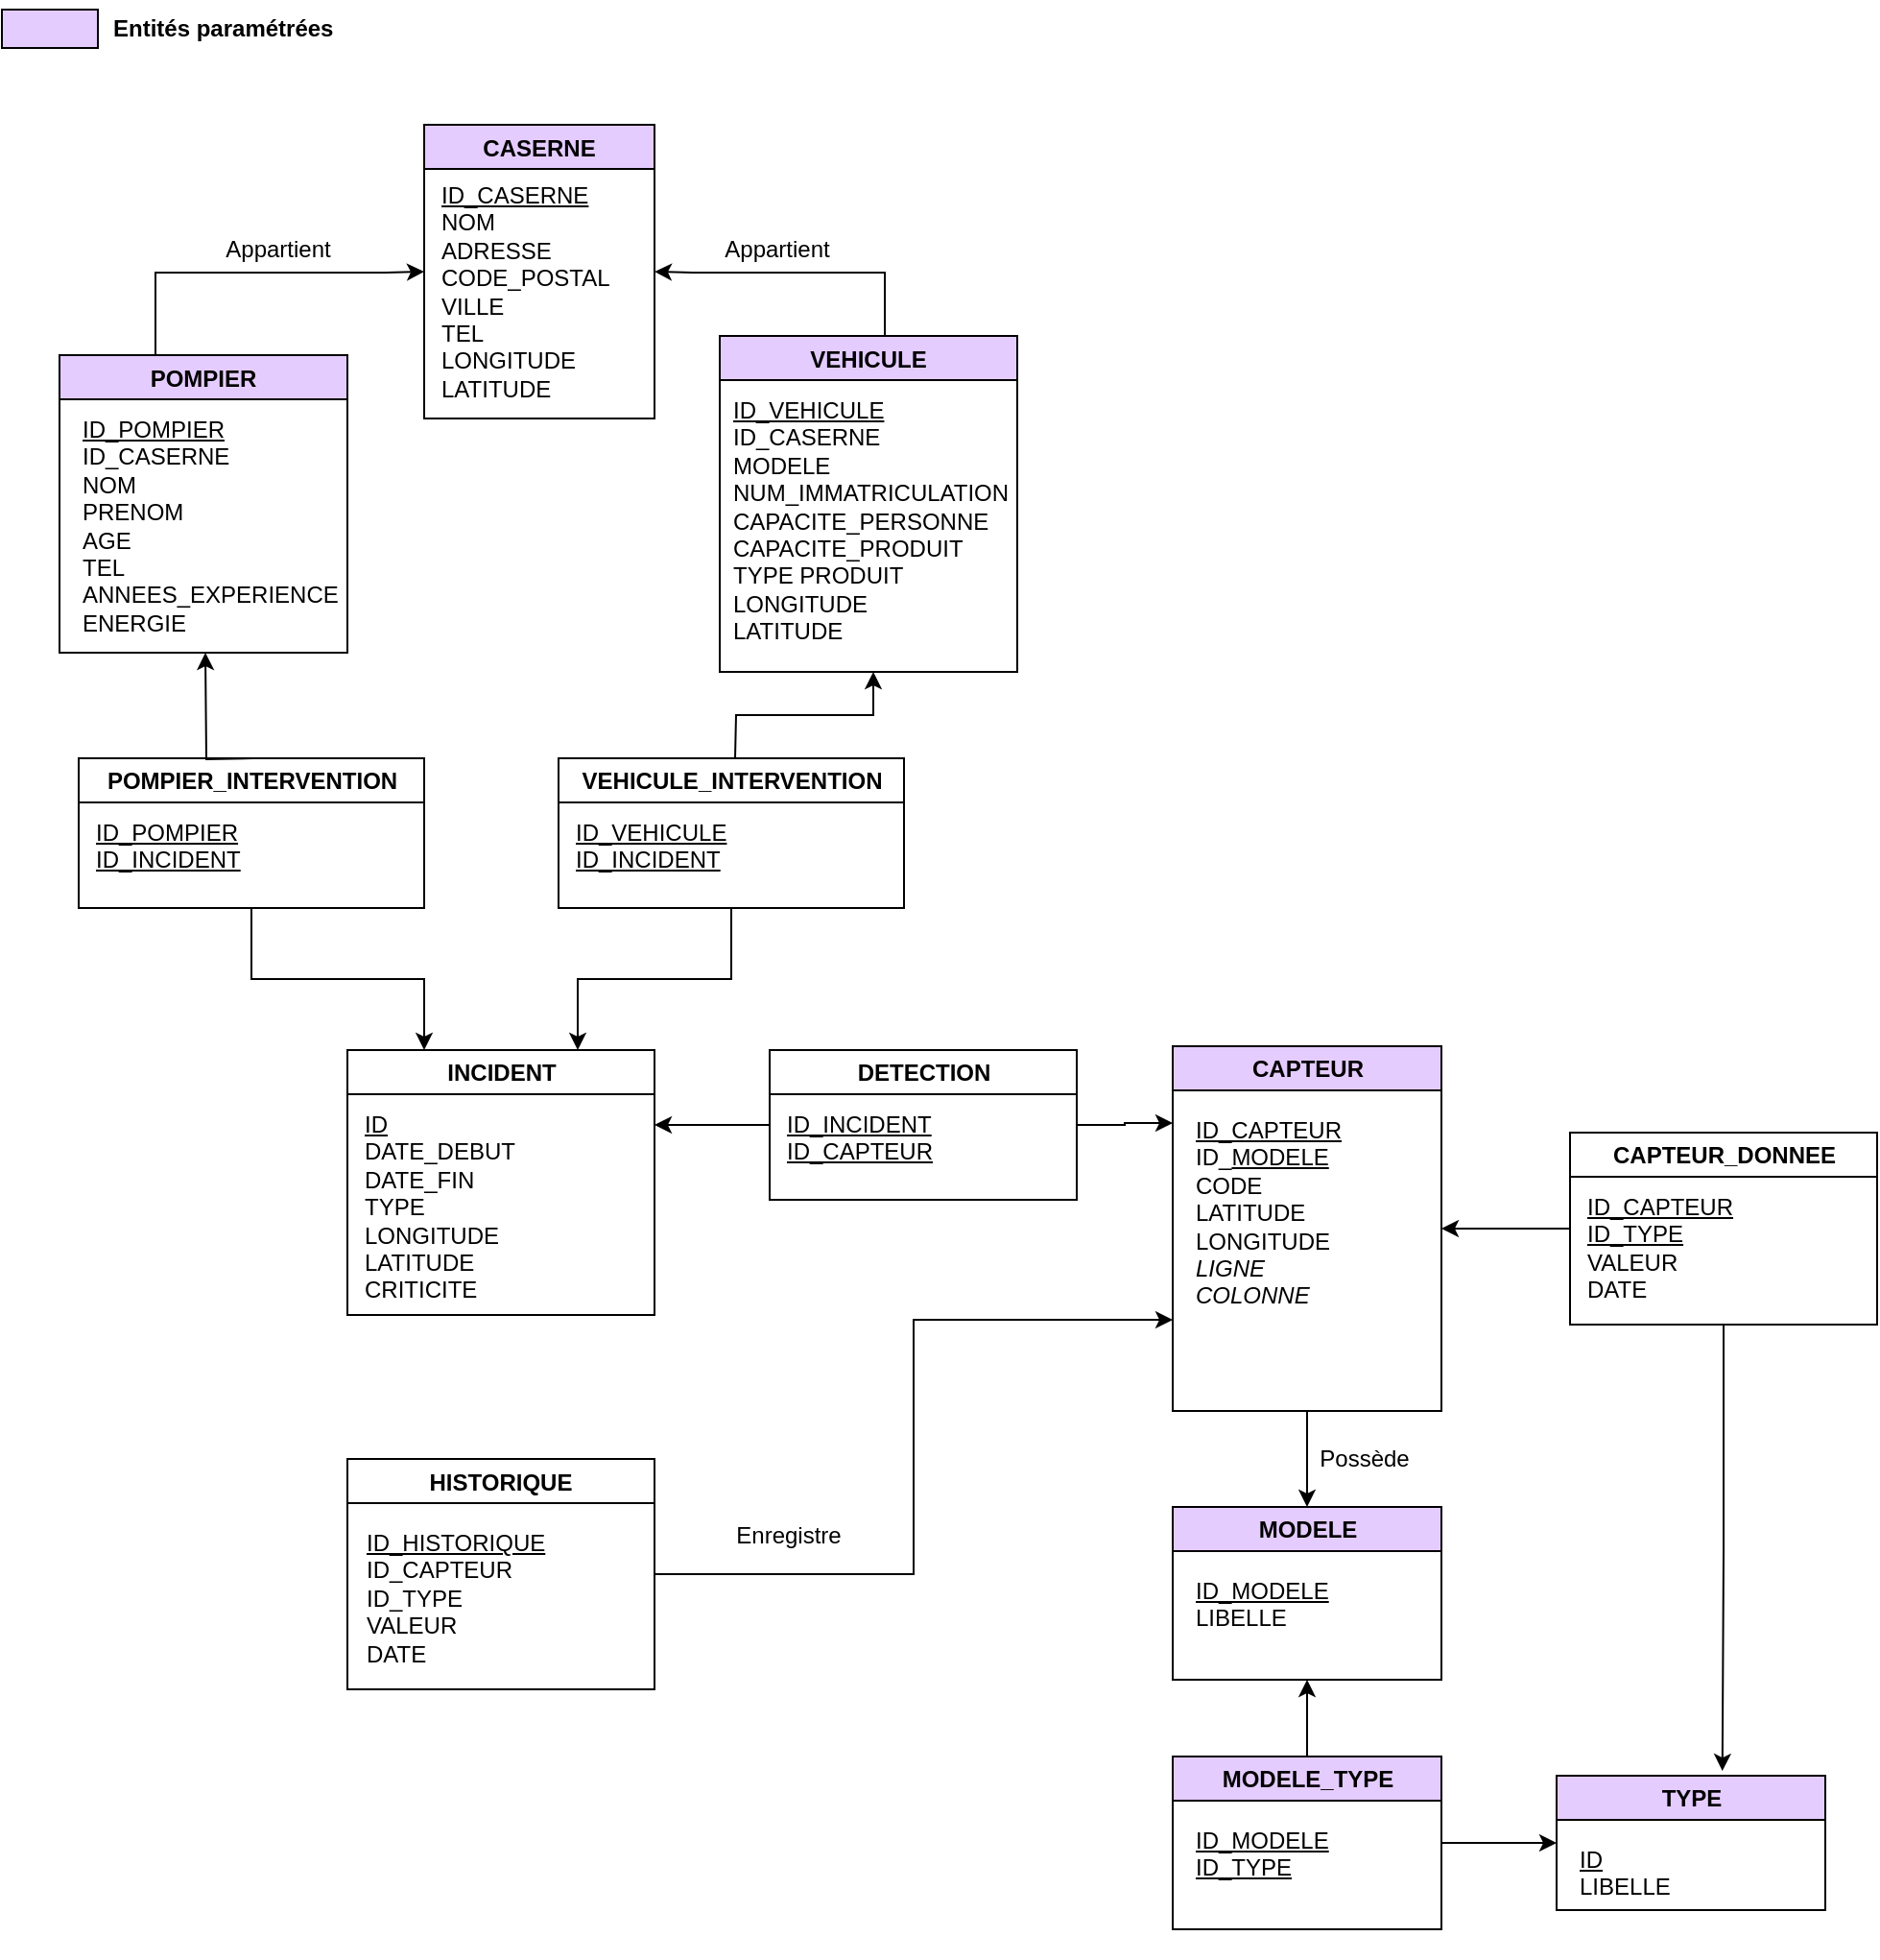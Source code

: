 <mxfile version="15.9.4" type="device"><diagram id="u2Nxqs_oV3LtUsY1vZVY" name="Page-1"><mxGraphModel dx="1296" dy="706" grid="1" gridSize="10" guides="1" tooltips="1" connect="1" arrows="1" fold="1" page="1" pageScale="1" pageWidth="827" pageHeight="1169" math="0" shadow="0"><root><mxCell id="0"/><mxCell id="1" parent="0"/><mxCell id="zqrPinWkNiEjcgO9aKut-1" value="CASERNE" style="swimlane;fillColor=#E5CCFF;" parent="1" vertex="1"><mxGeometry x="230" y="70" width="120" height="153" as="geometry"/></mxCell><mxCell id="zqrPinWkNiEjcgO9aKut-10" value="&lt;u&gt;ID_CASERNE&lt;/u&gt;&lt;div align=&quot;left&quot;&gt;NOM&lt;/div&gt;&lt;div align=&quot;left&quot;&gt;ADRESSE&lt;/div&gt;&lt;div align=&quot;left&quot;&gt;CODE_POSTAL&lt;br&gt;&lt;/div&gt;&lt;div align=&quot;left&quot;&gt;VILLE&lt;br&gt;&lt;/div&gt;&lt;div align=&quot;left&quot;&gt;TEL&lt;/div&gt;&lt;div align=&quot;left&quot;&gt;LONGITUDE&lt;/div&gt;&lt;div align=&quot;left&quot;&gt;LATITUDE&lt;br&gt;&lt;/div&gt;&lt;div align=&quot;left&quot;&gt;&lt;u&gt;&lt;br&gt;&lt;/u&gt;&lt;/div&gt;" style="text;html=1;align=left;verticalAlign=top;resizable=0;points=[];autosize=1;strokeColor=none;fillColor=none;" parent="zqrPinWkNiEjcgO9aKut-1" vertex="1"><mxGeometry x="7" y="23" width="100" height="130" as="geometry"/></mxCell><mxCell id="YEYuw8IOLWuIK2q0FcFB-3" style="edgeStyle=orthogonalEdgeStyle;rounded=0;orthogonalLoop=1;jettySize=auto;html=1;entryX=1;entryY=0.5;entryDx=0;entryDy=0;" parent="1" source="zqrPinWkNiEjcgO9aKut-2" target="zqrPinWkNiEjcgO9aKut-1" edge="1"><mxGeometry relative="1" as="geometry"><Array as="points"><mxPoint x="470" y="147"/><mxPoint x="370" y="147"/></Array></mxGeometry></mxCell><mxCell id="zqrPinWkNiEjcgO9aKut-2" value="VEHICULE" style="swimlane;startSize=23;fillColor=#E5CCFF;" parent="1" vertex="1"><mxGeometry x="384" y="180" width="155" height="175" as="geometry"/></mxCell><mxCell id="zqrPinWkNiEjcgO9aKut-12" value="&lt;div align=&quot;left&quot;&gt;&lt;u&gt;ID_VEHICULE&lt;/u&gt;&lt;/div&gt;&lt;div align=&quot;left&quot;&gt;ID_CASERNE&lt;u&gt;&lt;br&gt;&lt;/u&gt;&lt;/div&gt;&lt;div align=&quot;left&quot;&gt;MODELE&lt;/div&gt;&lt;div align=&quot;left&quot;&gt;NUM_IMMATRICULATION&lt;/div&gt;&lt;div align=&quot;left&quot;&gt;CAPACITE_PERSONNE&lt;/div&gt;&lt;div align=&quot;left&quot;&gt;CAPACITE_PRODUIT&lt;br&gt;&lt;/div&gt;&lt;div align=&quot;left&quot;&gt;TYPE PRODUIT&lt;/div&gt;&lt;div align=&quot;left&quot;&gt;LONGITUDE&lt;/div&gt;&lt;div align=&quot;left&quot;&gt;LATITUDE&lt;br&gt;&lt;/div&gt;&lt;div align=&quot;left&quot;&gt;&lt;br&gt;&lt;/div&gt;" style="text;html=1;align=left;verticalAlign=top;resizable=0;points=[];autosize=1;strokeColor=none;fillColor=none;" parent="zqrPinWkNiEjcgO9aKut-2" vertex="1"><mxGeometry x="5" y="25" width="150" height="150" as="geometry"/></mxCell><mxCell id="YEYuw8IOLWuIK2q0FcFB-1" style="edgeStyle=orthogonalEdgeStyle;rounded=0;orthogonalLoop=1;jettySize=auto;html=1;entryX=0;entryY=0.5;entryDx=0;entryDy=0;" parent="1" source="zqrPinWkNiEjcgO9aKut-6" target="zqrPinWkNiEjcgO9aKut-1" edge="1"><mxGeometry relative="1" as="geometry"><Array as="points"><mxPoint x="90" y="147"/><mxPoint x="210" y="147"/></Array></mxGeometry></mxCell><mxCell id="zqrPinWkNiEjcgO9aKut-6" value="POMPIER" style="swimlane;fillColor=#E5CCFF;" parent="1" vertex="1"><mxGeometry x="40" y="190" width="150" height="155" as="geometry"/></mxCell><mxCell id="zqrPinWkNiEjcgO9aKut-11" value="&lt;div align=&quot;left&quot;&gt;&lt;u&gt;ID_POMPIER&lt;/u&gt;&lt;/div&gt;&lt;div align=&quot;left&quot;&gt;ID_CASERNE&lt;u&gt;&lt;br&gt;&lt;/u&gt;&lt;/div&gt;&lt;div align=&quot;left&quot;&gt;NOM&lt;/div&gt;&lt;div align=&quot;left&quot;&gt;PRENOM&lt;/div&gt;&lt;div align=&quot;left&quot;&gt;AGE&lt;br&gt;&lt;/div&gt;&lt;div&gt;TEL&lt;/div&gt;&lt;div&gt;ANNEES_EXPERIENCE&lt;br&gt;&lt;/div&gt;&lt;div&gt;ENERGIE&lt;br&gt;&lt;/div&gt;" style="text;html=1;align=left;verticalAlign=top;resizable=0;points=[];autosize=1;strokeColor=none;fillColor=none;" parent="zqrPinWkNiEjcgO9aKut-6" vertex="1"><mxGeometry x="10" y="25" width="140" height="120" as="geometry"/></mxCell><mxCell id="YEYuw8IOLWuIK2q0FcFB-7" style="edgeStyle=orthogonalEdgeStyle;rounded=0;orthogonalLoop=1;jettySize=auto;html=1;exitX=0.5;exitY=0;exitDx=0;exitDy=0;entryX=0.5;entryY=1;entryDx=0;entryDy=0;" parent="1" edge="1"><mxGeometry relative="1" as="geometry"><mxPoint x="141" y="400" as="sourcePoint"/><mxPoint x="116" y="345" as="targetPoint"/></mxGeometry></mxCell><mxCell id="YEYuw8IOLWuIK2q0FcFB-10" style="edgeStyle=orthogonalEdgeStyle;rounded=0;orthogonalLoop=1;jettySize=auto;html=1;" parent="1" target="zqrPinWkNiEjcgO9aKut-12" edge="1"><mxGeometry relative="1" as="geometry"><mxPoint x="392" y="400" as="sourcePoint"/><mxPoint x="437" y="350" as="targetPoint"/></mxGeometry></mxCell><mxCell id="YEYuw8IOLWuIK2q0FcFB-12" style="edgeStyle=orthogonalEdgeStyle;rounded=0;orthogonalLoop=1;jettySize=auto;html=1;exitX=0.5;exitY=1;exitDx=0;exitDy=0;entryX=0.75;entryY=0;entryDx=0;entryDy=0;" parent="1" source="zqrPinWkNiEjcgO9aKut-18" target="YEYuw8IOLWuIK2q0FcFB-5" edge="1"><mxGeometry relative="1" as="geometry"/></mxCell><mxCell id="zqrPinWkNiEjcgO9aKut-18" value="VEHICULE_INTERVENTION" style="swimlane;fontFamily=Helvetica;fontSize=12;fontColor=default;fillColor=none;gradientColor=none;html=1;startSize=23;" parent="1" vertex="1"><mxGeometry x="300" y="400" width="180" height="78" as="geometry"/></mxCell><mxCell id="zqrPinWkNiEjcgO9aKut-26" value="&lt;div align=&quot;left&quot;&gt;&lt;u&gt;ID_VEHICULE&lt;/u&gt;&lt;/div&gt;&lt;div align=&quot;left&quot;&gt;&lt;u&gt;ID_INCIDENT&lt;br&gt;&lt;/u&gt;&lt;/div&gt;" style="text;html=1;align=left;verticalAlign=top;resizable=0;points=[];autosize=1;strokeColor=none;fillColor=none;" parent="zqrPinWkNiEjcgO9aKut-18" vertex="1"><mxGeometry x="7" y="25" width="90" height="30" as="geometry"/></mxCell><mxCell id="rucxLjvYod35tvfgLi4Z-6" style="edgeStyle=orthogonalEdgeStyle;rounded=0;orthogonalLoop=1;jettySize=auto;html=1;entryX=0.5;entryY=0;entryDx=0;entryDy=0;" edge="1" parent="1" source="zqrPinWkNiEjcgO9aKut-32" target="rucxLjvYod35tvfgLi4Z-4"><mxGeometry relative="1" as="geometry"/></mxCell><mxCell id="zqrPinWkNiEjcgO9aKut-32" value="CAPTEUR" style="swimlane;fontFamily=Helvetica;fontSize=12;fontColor=default;fillColor=#E5CCFF;gradientColor=none;html=1;" parent="1" vertex="1"><mxGeometry x="620" y="550" width="140" height="190" as="geometry"/></mxCell><mxCell id="zqrPinWkNiEjcgO9aKut-33" value="&lt;div align=&quot;left&quot;&gt;&lt;u&gt;ID_CAPTEUR&lt;/u&gt;&lt;/div&gt;&lt;div align=&quot;left&quot;&gt;ID_&lt;u&gt;MODELE&lt;br&gt;&lt;/u&gt;&lt;/div&gt;&lt;div align=&quot;left&quot;&gt;CODE&lt;/div&gt;&lt;div&gt;LATITUDE&lt;/div&gt;&lt;div&gt;LONGITUDE&lt;/div&gt;&lt;div&gt;&lt;i&gt;LIGNE&lt;/i&gt;&lt;/div&gt;&lt;div&gt;&lt;i&gt;COLONNE&lt;/i&gt;&lt;/div&gt;&lt;div&gt;&lt;br&gt;&lt;/div&gt;&lt;div&gt;&lt;br&gt;&lt;/div&gt;" style="text;html=1;align=left;verticalAlign=top;resizable=0;points=[];autosize=1;strokeColor=none;fillColor=none;" parent="zqrPinWkNiEjcgO9aKut-32" vertex="1"><mxGeometry x="10" y="30" width="90" height="130" as="geometry"/></mxCell><mxCell id="rucxLjvYod35tvfgLi4Z-10" style="edgeStyle=orthogonalEdgeStyle;rounded=0;orthogonalLoop=1;jettySize=auto;html=1;" edge="1" parent="1" source="zqrPinWkNiEjcgO9aKut-46" target="rucxLjvYod35tvfgLi4Z-4"><mxGeometry relative="1" as="geometry"/></mxCell><mxCell id="rucxLjvYod35tvfgLi4Z-11" style="edgeStyle=orthogonalEdgeStyle;rounded=0;orthogonalLoop=1;jettySize=auto;html=1;entryX=0;entryY=0.5;entryDx=0;entryDy=0;" edge="1" parent="1" source="zqrPinWkNiEjcgO9aKut-46" target="rucxLjvYod35tvfgLi4Z-7"><mxGeometry relative="1" as="geometry"/></mxCell><mxCell id="zqrPinWkNiEjcgO9aKut-46" value="MODELE_TYPE" style="swimlane;fontFamily=Helvetica;fontSize=12;fontColor=default;fillColor=#E5CCFF;gradientColor=none;html=1;" parent="1" vertex="1"><mxGeometry x="620" y="920" width="140" height="90" as="geometry"/></mxCell><mxCell id="zqrPinWkNiEjcgO9aKut-47" value="&lt;div align=&quot;left&quot;&gt;&lt;u&gt;ID_MODELE&lt;/u&gt;&lt;/div&gt;&lt;u&gt;ID_TYPE&lt;/u&gt;&lt;br&gt;&lt;div&gt;&lt;br&gt;&lt;/div&gt;&lt;div&gt;&lt;br&gt;&lt;/div&gt;" style="text;html=1;align=left;verticalAlign=top;resizable=0;points=[];autosize=1;strokeColor=none;fillColor=none;" parent="zqrPinWkNiEjcgO9aKut-46" vertex="1"><mxGeometry x="10" y="30" width="80" height="60" as="geometry"/></mxCell><mxCell id="rucxLjvYod35tvfgLi4Z-1" style="edgeStyle=orthogonalEdgeStyle;rounded=0;orthogonalLoop=1;jettySize=auto;html=1;exitX=1;exitY=0.5;exitDx=0;exitDy=0;entryX=0;entryY=0.75;entryDx=0;entryDy=0;" edge="1" parent="1" source="zqrPinWkNiEjcgO9aKut-54" target="zqrPinWkNiEjcgO9aKut-32"><mxGeometry relative="1" as="geometry"/></mxCell><mxCell id="zqrPinWkNiEjcgO9aKut-54" value="HISTORIQUE" style="swimlane;startSize=23;" parent="1" vertex="1"><mxGeometry x="190" y="765" width="160" height="120" as="geometry"/></mxCell><mxCell id="zqrPinWkNiEjcgO9aKut-55" value="&lt;div align=&quot;left&quot;&gt;&lt;u&gt;ID_HISTORIQUE&lt;/u&gt;&lt;/div&gt;&lt;div align=&quot;left&quot;&gt;ID_CAPTEUR&lt;u&gt;&lt;br&gt;&lt;/u&gt;&lt;/div&gt;&lt;div&gt;ID_TYPE&lt;br&gt;&lt;div&gt;VALEUR&lt;/div&gt;&lt;div&gt;DATE&lt;/div&gt;&lt;/div&gt;" style="text;html=1;align=left;verticalAlign=top;resizable=0;points=[];autosize=1;strokeColor=none;fillColor=none;" parent="zqrPinWkNiEjcgO9aKut-54" vertex="1"><mxGeometry x="8" y="30" width="100" height="80" as="geometry"/></mxCell><mxCell id="zqrPinWkNiEjcgO9aKut-61" value="" style="rounded=0;whiteSpace=wrap;html=1;fontFamily=Helvetica;fontSize=12;fontColor=default;fillColor=#E5CCFF;gradientColor=none;" parent="1" vertex="1"><mxGeometry x="10" y="10" width="50" height="20" as="geometry"/></mxCell><mxCell id="zqrPinWkNiEjcgO9aKut-62" value="Entités paramétrées" style="text;html=1;strokeColor=none;fillColor=none;align=left;verticalAlign=middle;whiteSpace=wrap;rounded=0;fontFamily=Helvetica;fontSize=12;fontColor=default;fontStyle=1" parent="1" vertex="1"><mxGeometry x="66" y="5" width="140" height="30" as="geometry"/></mxCell><mxCell id="YEYuw8IOLWuIK2q0FcFB-2" value="Appartient" style="text;html=1;strokeColor=none;fillColor=none;align=center;verticalAlign=middle;whiteSpace=wrap;rounded=0;" parent="1" vertex="1"><mxGeometry x="124" y="120" width="60" height="30" as="geometry"/></mxCell><mxCell id="YEYuw8IOLWuIK2q0FcFB-4" value="Appartient" style="text;html=1;strokeColor=none;fillColor=none;align=center;verticalAlign=middle;whiteSpace=wrap;rounded=0;" parent="1" vertex="1"><mxGeometry x="384" y="120" width="60" height="30" as="geometry"/></mxCell><mxCell id="YEYuw8IOLWuIK2q0FcFB-5" value="INCIDENT" style="swimlane;fontFamily=Helvetica;fontSize=12;fontColor=default;fillColor=none;gradientColor=none;html=1;" parent="1" vertex="1"><mxGeometry x="190" y="552" width="160" height="138" as="geometry"/></mxCell><mxCell id="YEYuw8IOLWuIK2q0FcFB-6" value="&lt;div align=&quot;left&quot;&gt;&lt;u&gt;ID&lt;/u&gt;&lt;/div&gt;&lt;div&gt;DATE_DEBUT&lt;/div&gt;&lt;div&gt;DATE_FIN&lt;/div&gt;&lt;div&gt;TYPE&lt;/div&gt;&lt;div&gt;LONGITUDE&lt;/div&gt;&lt;div&gt;LATITUDE&lt;br&gt;&lt;/div&gt;&lt;div&gt;CRITICITE&lt;br&gt;&lt;/div&gt;" style="text;html=1;align=left;verticalAlign=top;resizable=0;points=[];autosize=1;strokeColor=none;fillColor=none;" parent="YEYuw8IOLWuIK2q0FcFB-5" vertex="1"><mxGeometry x="7" y="25" width="90" height="100" as="geometry"/></mxCell><mxCell id="YEYuw8IOLWuIK2q0FcFB-11" style="edgeStyle=orthogonalEdgeStyle;rounded=0;orthogonalLoop=1;jettySize=auto;html=1;exitX=0.5;exitY=1;exitDx=0;exitDy=0;entryX=0.25;entryY=0;entryDx=0;entryDy=0;" parent="1" source="YEYuw8IOLWuIK2q0FcFB-8" target="YEYuw8IOLWuIK2q0FcFB-5" edge="1"><mxGeometry relative="1" as="geometry"/></mxCell><mxCell id="YEYuw8IOLWuIK2q0FcFB-8" value="POMPIER_INTERVENTION" style="swimlane;fontFamily=Helvetica;fontSize=12;fontColor=default;fillColor=none;gradientColor=none;html=1;startSize=23;" parent="1" vertex="1"><mxGeometry x="50" y="400" width="180" height="78" as="geometry"/></mxCell><mxCell id="YEYuw8IOLWuIK2q0FcFB-9" value="&lt;div align=&quot;left&quot;&gt;&lt;u&gt;ID_POMPIER&lt;/u&gt;&lt;/div&gt;&lt;div align=&quot;left&quot;&gt;&lt;u&gt;ID_INCIDENT&lt;/u&gt;&lt;/div&gt;" style="text;html=1;align=left;verticalAlign=top;resizable=0;points=[];autosize=1;strokeColor=none;fillColor=none;" parent="YEYuw8IOLWuIK2q0FcFB-8" vertex="1"><mxGeometry x="7" y="25" width="80" height="30" as="geometry"/></mxCell><mxCell id="YEYuw8IOLWuIK2q0FcFB-15" style="edgeStyle=orthogonalEdgeStyle;rounded=0;orthogonalLoop=1;jettySize=auto;html=1;" parent="1" source="YEYuw8IOLWuIK2q0FcFB-13" edge="1"><mxGeometry relative="1" as="geometry"><mxPoint x="350" y="591" as="targetPoint"/></mxGeometry></mxCell><mxCell id="YEYuw8IOLWuIK2q0FcFB-16" style="edgeStyle=orthogonalEdgeStyle;rounded=0;orthogonalLoop=1;jettySize=auto;html=1;" parent="1" source="YEYuw8IOLWuIK2q0FcFB-13" edge="1" target="zqrPinWkNiEjcgO9aKut-32"><mxGeometry relative="1" as="geometry"><mxPoint x="620" y="590" as="targetPoint"/><mxPoint x="570" y="591" as="sourcePoint"/><Array as="points"><mxPoint x="595" y="591"/><mxPoint x="595" y="590"/></Array></mxGeometry></mxCell><mxCell id="YEYuw8IOLWuIK2q0FcFB-13" value="DETECTION" style="swimlane;fontFamily=Helvetica;fontSize=12;fontColor=default;fillColor=none;gradientColor=none;html=1;" parent="1" vertex="1"><mxGeometry x="410" y="552" width="160" height="78" as="geometry"/></mxCell><mxCell id="YEYuw8IOLWuIK2q0FcFB-14" value="&lt;div&gt;&lt;u&gt;ID_INCIDENT&lt;/u&gt;&lt;/div&gt;&lt;div&gt;&lt;u&gt;ID_CAPTEUR&lt;/u&gt;&lt;br&gt;&lt;/div&gt;" style="text;html=1;align=left;verticalAlign=top;resizable=0;points=[];autosize=1;strokeColor=none;fillColor=none;" parent="YEYuw8IOLWuIK2q0FcFB-13" vertex="1"><mxGeometry x="7" y="25" width="90" height="30" as="geometry"/></mxCell><mxCell id="YEYuw8IOLWuIK2q0FcFB-18" value="Enregistre" style="text;html=1;strokeColor=none;fillColor=none;align=center;verticalAlign=middle;whiteSpace=wrap;rounded=0;" parent="1" vertex="1"><mxGeometry x="390" y="790" width="60" height="30" as="geometry"/></mxCell><mxCell id="YEYuw8IOLWuIK2q0FcFB-20" value="Possède" style="text;html=1;strokeColor=none;fillColor=none;align=center;verticalAlign=middle;whiteSpace=wrap;rounded=0;" parent="1" vertex="1"><mxGeometry x="690" y="750" width="60" height="30" as="geometry"/></mxCell><mxCell id="rucxLjvYod35tvfgLi4Z-4" value="MODELE" style="swimlane;fontFamily=Helvetica;fontSize=12;fontColor=default;fillColor=#E5CCFF;gradientColor=none;html=1;" vertex="1" parent="1"><mxGeometry x="620" y="790" width="140" height="90" as="geometry"/></mxCell><mxCell id="rucxLjvYod35tvfgLi4Z-5" value="&lt;div align=&quot;left&quot;&gt;&lt;u&gt;ID_MODELE&lt;/u&gt;&lt;/div&gt;LIBELLE&lt;br&gt;&lt;div&gt;&lt;br&gt;&lt;/div&gt;&lt;div&gt;&lt;br&gt;&lt;/div&gt;" style="text;html=1;align=left;verticalAlign=top;resizable=0;points=[];autosize=1;strokeColor=none;fillColor=none;" vertex="1" parent="rucxLjvYod35tvfgLi4Z-4"><mxGeometry x="10" y="30" width="80" height="60" as="geometry"/></mxCell><mxCell id="rucxLjvYod35tvfgLi4Z-7" value="TYPE" style="swimlane;fontFamily=Helvetica;fontSize=12;fontColor=default;fillColor=#E5CCFF;gradientColor=none;html=1;" vertex="1" parent="1"><mxGeometry x="820" y="930" width="140" height="70" as="geometry"/></mxCell><mxCell id="rucxLjvYod35tvfgLi4Z-8" value="&lt;div align=&quot;left&quot;&gt;&lt;u&gt;ID&lt;/u&gt;&lt;/div&gt;LIBELLE&lt;br&gt;&lt;div&gt;&lt;br&gt;&lt;/div&gt;&lt;div&gt;&lt;br&gt;&lt;/div&gt;" style="text;html=1;align=left;verticalAlign=top;resizable=0;points=[];autosize=1;strokeColor=none;fillColor=none;" vertex="1" parent="rucxLjvYod35tvfgLi4Z-7"><mxGeometry x="10" y="30" width="60" height="60" as="geometry"/></mxCell><mxCell id="rucxLjvYod35tvfgLi4Z-16" style="edgeStyle=orthogonalEdgeStyle;rounded=0;orthogonalLoop=1;jettySize=auto;html=1;entryX=1;entryY=0.5;entryDx=0;entryDy=0;" edge="1" parent="1" source="rucxLjvYod35tvfgLi4Z-14" target="zqrPinWkNiEjcgO9aKut-32"><mxGeometry relative="1" as="geometry"/></mxCell><mxCell id="rucxLjvYod35tvfgLi4Z-18" style="edgeStyle=orthogonalEdgeStyle;rounded=0;orthogonalLoop=1;jettySize=auto;html=1;entryX=0.617;entryY=-0.035;entryDx=0;entryDy=0;entryPerimeter=0;" edge="1" parent="1" source="rucxLjvYod35tvfgLi4Z-14" target="rucxLjvYod35tvfgLi4Z-7"><mxGeometry relative="1" as="geometry"/></mxCell><mxCell id="rucxLjvYod35tvfgLi4Z-14" value="CAPTEUR_DONNEE" style="swimlane;fontFamily=Helvetica;fontSize=12;fontColor=default;fillColor=none;gradientColor=none;html=1;" vertex="1" parent="1"><mxGeometry x="827" y="595" width="160" height="100" as="geometry"/></mxCell><mxCell id="rucxLjvYod35tvfgLi4Z-15" value="&lt;div&gt;&lt;u&gt;ID_CAPTEUR&lt;/u&gt;&lt;/div&gt;&lt;div&gt;&lt;u&gt;ID_TYPE&lt;/u&gt;&lt;/div&gt;&lt;div&gt;VALEUR&lt;/div&gt;&lt;div&gt;DATE&lt;u&gt;&lt;br&gt;&lt;/u&gt;&lt;/div&gt;" style="text;html=1;align=left;verticalAlign=top;resizable=0;points=[];autosize=1;strokeColor=none;fillColor=none;" vertex="1" parent="rucxLjvYod35tvfgLi4Z-14"><mxGeometry x="7" y="25" width="90" height="60" as="geometry"/></mxCell></root></mxGraphModel></diagram></mxfile>